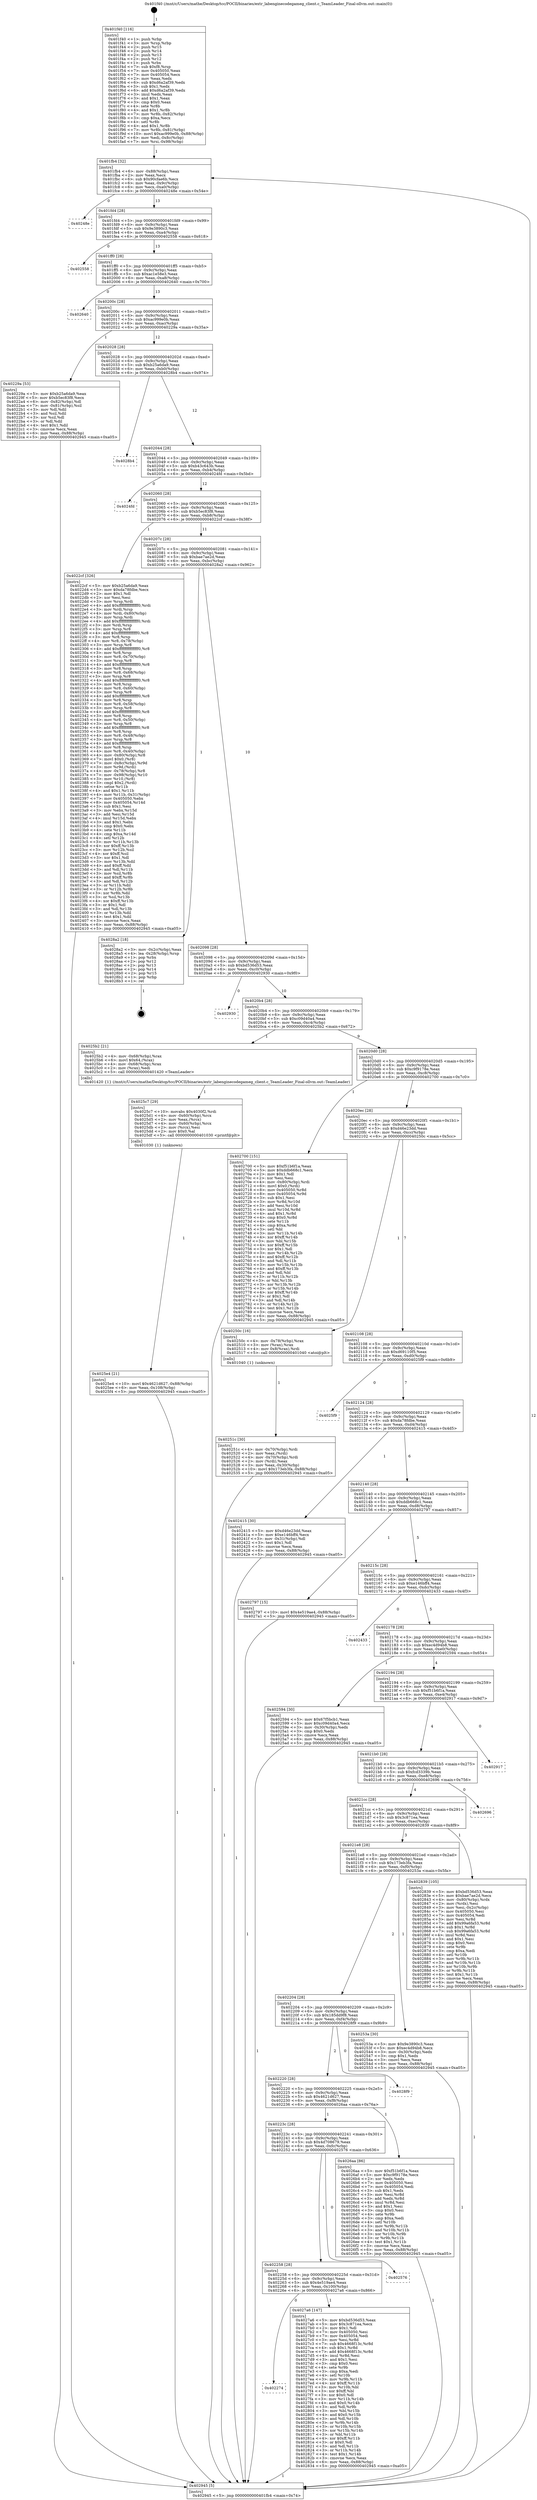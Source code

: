 digraph "0x401f40" {
  label = "0x401f40 (/mnt/c/Users/mathe/Desktop/tcc/POCII/binaries/extr_labenginecodegameg_client.c_TeamLeader_Final-ollvm.out::main(0))"
  labelloc = "t"
  node[shape=record]

  Entry [label="",width=0.3,height=0.3,shape=circle,fillcolor=black,style=filled]
  "0x401fb4" [label="{
     0x401fb4 [32]\l
     | [instrs]\l
     &nbsp;&nbsp;0x401fb4 \<+6\>: mov -0x88(%rbp),%eax\l
     &nbsp;&nbsp;0x401fba \<+2\>: mov %eax,%ecx\l
     &nbsp;&nbsp;0x401fbc \<+6\>: sub $0x90cfae6b,%ecx\l
     &nbsp;&nbsp;0x401fc2 \<+6\>: mov %eax,-0x9c(%rbp)\l
     &nbsp;&nbsp;0x401fc8 \<+6\>: mov %ecx,-0xa0(%rbp)\l
     &nbsp;&nbsp;0x401fce \<+6\>: je 000000000040248e \<main+0x54e\>\l
  }"]
  "0x40248e" [label="{
     0x40248e\l
  }", style=dashed]
  "0x401fd4" [label="{
     0x401fd4 [28]\l
     | [instrs]\l
     &nbsp;&nbsp;0x401fd4 \<+5\>: jmp 0000000000401fd9 \<main+0x99\>\l
     &nbsp;&nbsp;0x401fd9 \<+6\>: mov -0x9c(%rbp),%eax\l
     &nbsp;&nbsp;0x401fdf \<+5\>: sub $0x9e3890c3,%eax\l
     &nbsp;&nbsp;0x401fe4 \<+6\>: mov %eax,-0xa4(%rbp)\l
     &nbsp;&nbsp;0x401fea \<+6\>: je 0000000000402558 \<main+0x618\>\l
  }"]
  Exit [label="",width=0.3,height=0.3,shape=circle,fillcolor=black,style=filled,peripheries=2]
  "0x402558" [label="{
     0x402558\l
  }", style=dashed]
  "0x401ff0" [label="{
     0x401ff0 [28]\l
     | [instrs]\l
     &nbsp;&nbsp;0x401ff0 \<+5\>: jmp 0000000000401ff5 \<main+0xb5\>\l
     &nbsp;&nbsp;0x401ff5 \<+6\>: mov -0x9c(%rbp),%eax\l
     &nbsp;&nbsp;0x401ffb \<+5\>: sub $0xac1e58e3,%eax\l
     &nbsp;&nbsp;0x402000 \<+6\>: mov %eax,-0xa8(%rbp)\l
     &nbsp;&nbsp;0x402006 \<+6\>: je 0000000000402640 \<main+0x700\>\l
  }"]
  "0x402274" [label="{
     0x402274\l
  }", style=dashed]
  "0x402640" [label="{
     0x402640\l
  }", style=dashed]
  "0x40200c" [label="{
     0x40200c [28]\l
     | [instrs]\l
     &nbsp;&nbsp;0x40200c \<+5\>: jmp 0000000000402011 \<main+0xd1\>\l
     &nbsp;&nbsp;0x402011 \<+6\>: mov -0x9c(%rbp),%eax\l
     &nbsp;&nbsp;0x402017 \<+5\>: sub $0xac999e0b,%eax\l
     &nbsp;&nbsp;0x40201c \<+6\>: mov %eax,-0xac(%rbp)\l
     &nbsp;&nbsp;0x402022 \<+6\>: je 000000000040229a \<main+0x35a\>\l
  }"]
  "0x4027a6" [label="{
     0x4027a6 [147]\l
     | [instrs]\l
     &nbsp;&nbsp;0x4027a6 \<+5\>: mov $0xbd536d53,%eax\l
     &nbsp;&nbsp;0x4027ab \<+5\>: mov $0x3c871ea,%ecx\l
     &nbsp;&nbsp;0x4027b0 \<+2\>: mov $0x1,%dl\l
     &nbsp;&nbsp;0x4027b2 \<+7\>: mov 0x405050,%esi\l
     &nbsp;&nbsp;0x4027b9 \<+7\>: mov 0x405054,%edi\l
     &nbsp;&nbsp;0x4027c0 \<+3\>: mov %esi,%r8d\l
     &nbsp;&nbsp;0x4027c3 \<+7\>: sub $0x4668f13c,%r8d\l
     &nbsp;&nbsp;0x4027ca \<+4\>: sub $0x1,%r8d\l
     &nbsp;&nbsp;0x4027ce \<+7\>: add $0x4668f13c,%r8d\l
     &nbsp;&nbsp;0x4027d5 \<+4\>: imul %r8d,%esi\l
     &nbsp;&nbsp;0x4027d9 \<+3\>: and $0x1,%esi\l
     &nbsp;&nbsp;0x4027dc \<+3\>: cmp $0x0,%esi\l
     &nbsp;&nbsp;0x4027df \<+4\>: sete %r9b\l
     &nbsp;&nbsp;0x4027e3 \<+3\>: cmp $0xa,%edi\l
     &nbsp;&nbsp;0x4027e6 \<+4\>: setl %r10b\l
     &nbsp;&nbsp;0x4027ea \<+3\>: mov %r9b,%r11b\l
     &nbsp;&nbsp;0x4027ed \<+4\>: xor $0xff,%r11b\l
     &nbsp;&nbsp;0x4027f1 \<+3\>: mov %r10b,%bl\l
     &nbsp;&nbsp;0x4027f4 \<+3\>: xor $0xff,%bl\l
     &nbsp;&nbsp;0x4027f7 \<+3\>: xor $0x0,%dl\l
     &nbsp;&nbsp;0x4027fa \<+3\>: mov %r11b,%r14b\l
     &nbsp;&nbsp;0x4027fd \<+4\>: and $0x0,%r14b\l
     &nbsp;&nbsp;0x402801 \<+3\>: and %dl,%r9b\l
     &nbsp;&nbsp;0x402804 \<+3\>: mov %bl,%r15b\l
     &nbsp;&nbsp;0x402807 \<+4\>: and $0x0,%r15b\l
     &nbsp;&nbsp;0x40280b \<+3\>: and %dl,%r10b\l
     &nbsp;&nbsp;0x40280e \<+3\>: or %r9b,%r14b\l
     &nbsp;&nbsp;0x402811 \<+3\>: or %r10b,%r15b\l
     &nbsp;&nbsp;0x402814 \<+3\>: xor %r15b,%r14b\l
     &nbsp;&nbsp;0x402817 \<+3\>: or %bl,%r11b\l
     &nbsp;&nbsp;0x40281a \<+4\>: xor $0xff,%r11b\l
     &nbsp;&nbsp;0x40281e \<+3\>: or $0x0,%dl\l
     &nbsp;&nbsp;0x402821 \<+3\>: and %dl,%r11b\l
     &nbsp;&nbsp;0x402824 \<+3\>: or %r11b,%r14b\l
     &nbsp;&nbsp;0x402827 \<+4\>: test $0x1,%r14b\l
     &nbsp;&nbsp;0x40282b \<+3\>: cmovne %ecx,%eax\l
     &nbsp;&nbsp;0x40282e \<+6\>: mov %eax,-0x88(%rbp)\l
     &nbsp;&nbsp;0x402834 \<+5\>: jmp 0000000000402945 \<main+0xa05\>\l
  }"]
  "0x40229a" [label="{
     0x40229a [53]\l
     | [instrs]\l
     &nbsp;&nbsp;0x40229a \<+5\>: mov $0xb25a6da9,%eax\l
     &nbsp;&nbsp;0x40229f \<+5\>: mov $0xb5ec83f8,%ecx\l
     &nbsp;&nbsp;0x4022a4 \<+6\>: mov -0x82(%rbp),%dl\l
     &nbsp;&nbsp;0x4022aa \<+7\>: mov -0x81(%rbp),%sil\l
     &nbsp;&nbsp;0x4022b1 \<+3\>: mov %dl,%dil\l
     &nbsp;&nbsp;0x4022b4 \<+3\>: and %sil,%dil\l
     &nbsp;&nbsp;0x4022b7 \<+3\>: xor %sil,%dl\l
     &nbsp;&nbsp;0x4022ba \<+3\>: or %dl,%dil\l
     &nbsp;&nbsp;0x4022bd \<+4\>: test $0x1,%dil\l
     &nbsp;&nbsp;0x4022c1 \<+3\>: cmovne %ecx,%eax\l
     &nbsp;&nbsp;0x4022c4 \<+6\>: mov %eax,-0x88(%rbp)\l
     &nbsp;&nbsp;0x4022ca \<+5\>: jmp 0000000000402945 \<main+0xa05\>\l
  }"]
  "0x402028" [label="{
     0x402028 [28]\l
     | [instrs]\l
     &nbsp;&nbsp;0x402028 \<+5\>: jmp 000000000040202d \<main+0xed\>\l
     &nbsp;&nbsp;0x40202d \<+6\>: mov -0x9c(%rbp),%eax\l
     &nbsp;&nbsp;0x402033 \<+5\>: sub $0xb25a6da9,%eax\l
     &nbsp;&nbsp;0x402038 \<+6\>: mov %eax,-0xb0(%rbp)\l
     &nbsp;&nbsp;0x40203e \<+6\>: je 00000000004028b4 \<main+0x974\>\l
  }"]
  "0x402945" [label="{
     0x402945 [5]\l
     | [instrs]\l
     &nbsp;&nbsp;0x402945 \<+5\>: jmp 0000000000401fb4 \<main+0x74\>\l
  }"]
  "0x401f40" [label="{
     0x401f40 [116]\l
     | [instrs]\l
     &nbsp;&nbsp;0x401f40 \<+1\>: push %rbp\l
     &nbsp;&nbsp;0x401f41 \<+3\>: mov %rsp,%rbp\l
     &nbsp;&nbsp;0x401f44 \<+2\>: push %r15\l
     &nbsp;&nbsp;0x401f46 \<+2\>: push %r14\l
     &nbsp;&nbsp;0x401f48 \<+2\>: push %r13\l
     &nbsp;&nbsp;0x401f4a \<+2\>: push %r12\l
     &nbsp;&nbsp;0x401f4c \<+1\>: push %rbx\l
     &nbsp;&nbsp;0x401f4d \<+7\>: sub $0xf8,%rsp\l
     &nbsp;&nbsp;0x401f54 \<+7\>: mov 0x405050,%eax\l
     &nbsp;&nbsp;0x401f5b \<+7\>: mov 0x405054,%ecx\l
     &nbsp;&nbsp;0x401f62 \<+2\>: mov %eax,%edx\l
     &nbsp;&nbsp;0x401f64 \<+6\>: sub $0xd6a2af39,%edx\l
     &nbsp;&nbsp;0x401f6a \<+3\>: sub $0x1,%edx\l
     &nbsp;&nbsp;0x401f6d \<+6\>: add $0xd6a2af39,%edx\l
     &nbsp;&nbsp;0x401f73 \<+3\>: imul %edx,%eax\l
     &nbsp;&nbsp;0x401f76 \<+3\>: and $0x1,%eax\l
     &nbsp;&nbsp;0x401f79 \<+3\>: cmp $0x0,%eax\l
     &nbsp;&nbsp;0x401f7c \<+4\>: sete %r8b\l
     &nbsp;&nbsp;0x401f80 \<+4\>: and $0x1,%r8b\l
     &nbsp;&nbsp;0x401f84 \<+7\>: mov %r8b,-0x82(%rbp)\l
     &nbsp;&nbsp;0x401f8b \<+3\>: cmp $0xa,%ecx\l
     &nbsp;&nbsp;0x401f8e \<+4\>: setl %r8b\l
     &nbsp;&nbsp;0x401f92 \<+4\>: and $0x1,%r8b\l
     &nbsp;&nbsp;0x401f96 \<+7\>: mov %r8b,-0x81(%rbp)\l
     &nbsp;&nbsp;0x401f9d \<+10\>: movl $0xac999e0b,-0x88(%rbp)\l
     &nbsp;&nbsp;0x401fa7 \<+6\>: mov %edi,-0x8c(%rbp)\l
     &nbsp;&nbsp;0x401fad \<+7\>: mov %rsi,-0x98(%rbp)\l
  }"]
  "0x402258" [label="{
     0x402258 [28]\l
     | [instrs]\l
     &nbsp;&nbsp;0x402258 \<+5\>: jmp 000000000040225d \<main+0x31d\>\l
     &nbsp;&nbsp;0x40225d \<+6\>: mov -0x9c(%rbp),%eax\l
     &nbsp;&nbsp;0x402263 \<+5\>: sub $0x4e519ae4,%eax\l
     &nbsp;&nbsp;0x402268 \<+6\>: mov %eax,-0x100(%rbp)\l
     &nbsp;&nbsp;0x40226e \<+6\>: je 00000000004027a6 \<main+0x866\>\l
  }"]
  "0x4028b4" [label="{
     0x4028b4\l
  }", style=dashed]
  "0x402044" [label="{
     0x402044 [28]\l
     | [instrs]\l
     &nbsp;&nbsp;0x402044 \<+5\>: jmp 0000000000402049 \<main+0x109\>\l
     &nbsp;&nbsp;0x402049 \<+6\>: mov -0x9c(%rbp),%eax\l
     &nbsp;&nbsp;0x40204f \<+5\>: sub $0xb43c643b,%eax\l
     &nbsp;&nbsp;0x402054 \<+6\>: mov %eax,-0xb4(%rbp)\l
     &nbsp;&nbsp;0x40205a \<+6\>: je 00000000004024fd \<main+0x5bd\>\l
  }"]
  "0x402576" [label="{
     0x402576\l
  }", style=dashed]
  "0x4024fd" [label="{
     0x4024fd\l
  }", style=dashed]
  "0x402060" [label="{
     0x402060 [28]\l
     | [instrs]\l
     &nbsp;&nbsp;0x402060 \<+5\>: jmp 0000000000402065 \<main+0x125\>\l
     &nbsp;&nbsp;0x402065 \<+6\>: mov -0x9c(%rbp),%eax\l
     &nbsp;&nbsp;0x40206b \<+5\>: sub $0xb5ec83f8,%eax\l
     &nbsp;&nbsp;0x402070 \<+6\>: mov %eax,-0xb8(%rbp)\l
     &nbsp;&nbsp;0x402076 \<+6\>: je 00000000004022cf \<main+0x38f\>\l
  }"]
  "0x40223c" [label="{
     0x40223c [28]\l
     | [instrs]\l
     &nbsp;&nbsp;0x40223c \<+5\>: jmp 0000000000402241 \<main+0x301\>\l
     &nbsp;&nbsp;0x402241 \<+6\>: mov -0x9c(%rbp),%eax\l
     &nbsp;&nbsp;0x402247 \<+5\>: sub $0x4d708679,%eax\l
     &nbsp;&nbsp;0x40224c \<+6\>: mov %eax,-0xfc(%rbp)\l
     &nbsp;&nbsp;0x402252 \<+6\>: je 0000000000402576 \<main+0x636\>\l
  }"]
  "0x4022cf" [label="{
     0x4022cf [326]\l
     | [instrs]\l
     &nbsp;&nbsp;0x4022cf \<+5\>: mov $0xb25a6da9,%eax\l
     &nbsp;&nbsp;0x4022d4 \<+5\>: mov $0xda78fdbe,%ecx\l
     &nbsp;&nbsp;0x4022d9 \<+2\>: mov $0x1,%dl\l
     &nbsp;&nbsp;0x4022db \<+2\>: xor %esi,%esi\l
     &nbsp;&nbsp;0x4022dd \<+3\>: mov %rsp,%rdi\l
     &nbsp;&nbsp;0x4022e0 \<+4\>: add $0xfffffffffffffff0,%rdi\l
     &nbsp;&nbsp;0x4022e4 \<+3\>: mov %rdi,%rsp\l
     &nbsp;&nbsp;0x4022e7 \<+4\>: mov %rdi,-0x80(%rbp)\l
     &nbsp;&nbsp;0x4022eb \<+3\>: mov %rsp,%rdi\l
     &nbsp;&nbsp;0x4022ee \<+4\>: add $0xfffffffffffffff0,%rdi\l
     &nbsp;&nbsp;0x4022f2 \<+3\>: mov %rdi,%rsp\l
     &nbsp;&nbsp;0x4022f5 \<+3\>: mov %rsp,%r8\l
     &nbsp;&nbsp;0x4022f8 \<+4\>: add $0xfffffffffffffff0,%r8\l
     &nbsp;&nbsp;0x4022fc \<+3\>: mov %r8,%rsp\l
     &nbsp;&nbsp;0x4022ff \<+4\>: mov %r8,-0x78(%rbp)\l
     &nbsp;&nbsp;0x402303 \<+3\>: mov %rsp,%r8\l
     &nbsp;&nbsp;0x402306 \<+4\>: add $0xfffffffffffffff0,%r8\l
     &nbsp;&nbsp;0x40230a \<+3\>: mov %r8,%rsp\l
     &nbsp;&nbsp;0x40230d \<+4\>: mov %r8,-0x70(%rbp)\l
     &nbsp;&nbsp;0x402311 \<+3\>: mov %rsp,%r8\l
     &nbsp;&nbsp;0x402314 \<+4\>: add $0xfffffffffffffff0,%r8\l
     &nbsp;&nbsp;0x402318 \<+3\>: mov %r8,%rsp\l
     &nbsp;&nbsp;0x40231b \<+4\>: mov %r8,-0x68(%rbp)\l
     &nbsp;&nbsp;0x40231f \<+3\>: mov %rsp,%r8\l
     &nbsp;&nbsp;0x402322 \<+4\>: add $0xfffffffffffffff0,%r8\l
     &nbsp;&nbsp;0x402326 \<+3\>: mov %r8,%rsp\l
     &nbsp;&nbsp;0x402329 \<+4\>: mov %r8,-0x60(%rbp)\l
     &nbsp;&nbsp;0x40232d \<+3\>: mov %rsp,%r8\l
     &nbsp;&nbsp;0x402330 \<+4\>: add $0xfffffffffffffff0,%r8\l
     &nbsp;&nbsp;0x402334 \<+3\>: mov %r8,%rsp\l
     &nbsp;&nbsp;0x402337 \<+4\>: mov %r8,-0x58(%rbp)\l
     &nbsp;&nbsp;0x40233b \<+3\>: mov %rsp,%r8\l
     &nbsp;&nbsp;0x40233e \<+4\>: add $0xfffffffffffffff0,%r8\l
     &nbsp;&nbsp;0x402342 \<+3\>: mov %r8,%rsp\l
     &nbsp;&nbsp;0x402345 \<+4\>: mov %r8,-0x50(%rbp)\l
     &nbsp;&nbsp;0x402349 \<+3\>: mov %rsp,%r8\l
     &nbsp;&nbsp;0x40234c \<+4\>: add $0xfffffffffffffff0,%r8\l
     &nbsp;&nbsp;0x402350 \<+3\>: mov %r8,%rsp\l
     &nbsp;&nbsp;0x402353 \<+4\>: mov %r8,-0x48(%rbp)\l
     &nbsp;&nbsp;0x402357 \<+3\>: mov %rsp,%r8\l
     &nbsp;&nbsp;0x40235a \<+4\>: add $0xfffffffffffffff0,%r8\l
     &nbsp;&nbsp;0x40235e \<+3\>: mov %r8,%rsp\l
     &nbsp;&nbsp;0x402361 \<+4\>: mov %r8,-0x40(%rbp)\l
     &nbsp;&nbsp;0x402365 \<+4\>: mov -0x80(%rbp),%r8\l
     &nbsp;&nbsp;0x402369 \<+7\>: movl $0x0,(%r8)\l
     &nbsp;&nbsp;0x402370 \<+7\>: mov -0x8c(%rbp),%r9d\l
     &nbsp;&nbsp;0x402377 \<+3\>: mov %r9d,(%rdi)\l
     &nbsp;&nbsp;0x40237a \<+4\>: mov -0x78(%rbp),%r8\l
     &nbsp;&nbsp;0x40237e \<+7\>: mov -0x98(%rbp),%r10\l
     &nbsp;&nbsp;0x402385 \<+3\>: mov %r10,(%r8)\l
     &nbsp;&nbsp;0x402388 \<+3\>: cmpl $0x2,(%rdi)\l
     &nbsp;&nbsp;0x40238b \<+4\>: setne %r11b\l
     &nbsp;&nbsp;0x40238f \<+4\>: and $0x1,%r11b\l
     &nbsp;&nbsp;0x402393 \<+4\>: mov %r11b,-0x31(%rbp)\l
     &nbsp;&nbsp;0x402397 \<+7\>: mov 0x405050,%ebx\l
     &nbsp;&nbsp;0x40239e \<+8\>: mov 0x405054,%r14d\l
     &nbsp;&nbsp;0x4023a6 \<+3\>: sub $0x1,%esi\l
     &nbsp;&nbsp;0x4023a9 \<+3\>: mov %ebx,%r15d\l
     &nbsp;&nbsp;0x4023ac \<+3\>: add %esi,%r15d\l
     &nbsp;&nbsp;0x4023af \<+4\>: imul %r15d,%ebx\l
     &nbsp;&nbsp;0x4023b3 \<+3\>: and $0x1,%ebx\l
     &nbsp;&nbsp;0x4023b6 \<+3\>: cmp $0x0,%ebx\l
     &nbsp;&nbsp;0x4023b9 \<+4\>: sete %r11b\l
     &nbsp;&nbsp;0x4023bd \<+4\>: cmp $0xa,%r14d\l
     &nbsp;&nbsp;0x4023c1 \<+4\>: setl %r12b\l
     &nbsp;&nbsp;0x4023c5 \<+3\>: mov %r11b,%r13b\l
     &nbsp;&nbsp;0x4023c8 \<+4\>: xor $0xff,%r13b\l
     &nbsp;&nbsp;0x4023cc \<+3\>: mov %r12b,%sil\l
     &nbsp;&nbsp;0x4023cf \<+4\>: xor $0xff,%sil\l
     &nbsp;&nbsp;0x4023d3 \<+3\>: xor $0x1,%dl\l
     &nbsp;&nbsp;0x4023d6 \<+3\>: mov %r13b,%dil\l
     &nbsp;&nbsp;0x4023d9 \<+4\>: and $0xff,%dil\l
     &nbsp;&nbsp;0x4023dd \<+3\>: and %dl,%r11b\l
     &nbsp;&nbsp;0x4023e0 \<+3\>: mov %sil,%r8b\l
     &nbsp;&nbsp;0x4023e3 \<+4\>: and $0xff,%r8b\l
     &nbsp;&nbsp;0x4023e7 \<+3\>: and %dl,%r12b\l
     &nbsp;&nbsp;0x4023ea \<+3\>: or %r11b,%dil\l
     &nbsp;&nbsp;0x4023ed \<+3\>: or %r12b,%r8b\l
     &nbsp;&nbsp;0x4023f0 \<+3\>: xor %r8b,%dil\l
     &nbsp;&nbsp;0x4023f3 \<+3\>: or %sil,%r13b\l
     &nbsp;&nbsp;0x4023f6 \<+4\>: xor $0xff,%r13b\l
     &nbsp;&nbsp;0x4023fa \<+3\>: or $0x1,%dl\l
     &nbsp;&nbsp;0x4023fd \<+3\>: and %dl,%r13b\l
     &nbsp;&nbsp;0x402400 \<+3\>: or %r13b,%dil\l
     &nbsp;&nbsp;0x402403 \<+4\>: test $0x1,%dil\l
     &nbsp;&nbsp;0x402407 \<+3\>: cmovne %ecx,%eax\l
     &nbsp;&nbsp;0x40240a \<+6\>: mov %eax,-0x88(%rbp)\l
     &nbsp;&nbsp;0x402410 \<+5\>: jmp 0000000000402945 \<main+0xa05\>\l
  }"]
  "0x40207c" [label="{
     0x40207c [28]\l
     | [instrs]\l
     &nbsp;&nbsp;0x40207c \<+5\>: jmp 0000000000402081 \<main+0x141\>\l
     &nbsp;&nbsp;0x402081 \<+6\>: mov -0x9c(%rbp),%eax\l
     &nbsp;&nbsp;0x402087 \<+5\>: sub $0xbae7ae2d,%eax\l
     &nbsp;&nbsp;0x40208c \<+6\>: mov %eax,-0xbc(%rbp)\l
     &nbsp;&nbsp;0x402092 \<+6\>: je 00000000004028a2 \<main+0x962\>\l
  }"]
  "0x4026aa" [label="{
     0x4026aa [86]\l
     | [instrs]\l
     &nbsp;&nbsp;0x4026aa \<+5\>: mov $0xf51b6f1a,%eax\l
     &nbsp;&nbsp;0x4026af \<+5\>: mov $0xc9f9178e,%ecx\l
     &nbsp;&nbsp;0x4026b4 \<+2\>: xor %edx,%edx\l
     &nbsp;&nbsp;0x4026b6 \<+7\>: mov 0x405050,%esi\l
     &nbsp;&nbsp;0x4026bd \<+7\>: mov 0x405054,%edi\l
     &nbsp;&nbsp;0x4026c4 \<+3\>: sub $0x1,%edx\l
     &nbsp;&nbsp;0x4026c7 \<+3\>: mov %esi,%r8d\l
     &nbsp;&nbsp;0x4026ca \<+3\>: add %edx,%r8d\l
     &nbsp;&nbsp;0x4026cd \<+4\>: imul %r8d,%esi\l
     &nbsp;&nbsp;0x4026d1 \<+3\>: and $0x1,%esi\l
     &nbsp;&nbsp;0x4026d4 \<+3\>: cmp $0x0,%esi\l
     &nbsp;&nbsp;0x4026d7 \<+4\>: sete %r9b\l
     &nbsp;&nbsp;0x4026db \<+3\>: cmp $0xa,%edi\l
     &nbsp;&nbsp;0x4026de \<+4\>: setl %r10b\l
     &nbsp;&nbsp;0x4026e2 \<+3\>: mov %r9b,%r11b\l
     &nbsp;&nbsp;0x4026e5 \<+3\>: and %r10b,%r11b\l
     &nbsp;&nbsp;0x4026e8 \<+3\>: xor %r10b,%r9b\l
     &nbsp;&nbsp;0x4026eb \<+3\>: or %r9b,%r11b\l
     &nbsp;&nbsp;0x4026ee \<+4\>: test $0x1,%r11b\l
     &nbsp;&nbsp;0x4026f2 \<+3\>: cmovne %ecx,%eax\l
     &nbsp;&nbsp;0x4026f5 \<+6\>: mov %eax,-0x88(%rbp)\l
     &nbsp;&nbsp;0x4026fb \<+5\>: jmp 0000000000402945 \<main+0xa05\>\l
  }"]
  "0x402220" [label="{
     0x402220 [28]\l
     | [instrs]\l
     &nbsp;&nbsp;0x402220 \<+5\>: jmp 0000000000402225 \<main+0x2e5\>\l
     &nbsp;&nbsp;0x402225 \<+6\>: mov -0x9c(%rbp),%eax\l
     &nbsp;&nbsp;0x40222b \<+5\>: sub $0x4621d627,%eax\l
     &nbsp;&nbsp;0x402230 \<+6\>: mov %eax,-0xf8(%rbp)\l
     &nbsp;&nbsp;0x402236 \<+6\>: je 00000000004026aa \<main+0x76a\>\l
  }"]
  "0x4028a2" [label="{
     0x4028a2 [18]\l
     | [instrs]\l
     &nbsp;&nbsp;0x4028a2 \<+3\>: mov -0x2c(%rbp),%eax\l
     &nbsp;&nbsp;0x4028a5 \<+4\>: lea -0x28(%rbp),%rsp\l
     &nbsp;&nbsp;0x4028a9 \<+1\>: pop %rbx\l
     &nbsp;&nbsp;0x4028aa \<+2\>: pop %r12\l
     &nbsp;&nbsp;0x4028ac \<+2\>: pop %r13\l
     &nbsp;&nbsp;0x4028ae \<+2\>: pop %r14\l
     &nbsp;&nbsp;0x4028b0 \<+2\>: pop %r15\l
     &nbsp;&nbsp;0x4028b2 \<+1\>: pop %rbp\l
     &nbsp;&nbsp;0x4028b3 \<+1\>: ret\l
  }"]
  "0x402098" [label="{
     0x402098 [28]\l
     | [instrs]\l
     &nbsp;&nbsp;0x402098 \<+5\>: jmp 000000000040209d \<main+0x15d\>\l
     &nbsp;&nbsp;0x40209d \<+6\>: mov -0x9c(%rbp),%eax\l
     &nbsp;&nbsp;0x4020a3 \<+5\>: sub $0xbd536d53,%eax\l
     &nbsp;&nbsp;0x4020a8 \<+6\>: mov %eax,-0xc0(%rbp)\l
     &nbsp;&nbsp;0x4020ae \<+6\>: je 0000000000402930 \<main+0x9f0\>\l
  }"]
  "0x4028f9" [label="{
     0x4028f9\l
  }", style=dashed]
  "0x402930" [label="{
     0x402930\l
  }", style=dashed]
  "0x4020b4" [label="{
     0x4020b4 [28]\l
     | [instrs]\l
     &nbsp;&nbsp;0x4020b4 \<+5\>: jmp 00000000004020b9 \<main+0x179\>\l
     &nbsp;&nbsp;0x4020b9 \<+6\>: mov -0x9c(%rbp),%eax\l
     &nbsp;&nbsp;0x4020bf \<+5\>: sub $0xc09d40a4,%eax\l
     &nbsp;&nbsp;0x4020c4 \<+6\>: mov %eax,-0xc4(%rbp)\l
     &nbsp;&nbsp;0x4020ca \<+6\>: je 00000000004025b2 \<main+0x672\>\l
  }"]
  "0x4025e4" [label="{
     0x4025e4 [21]\l
     | [instrs]\l
     &nbsp;&nbsp;0x4025e4 \<+10\>: movl $0x4621d627,-0x88(%rbp)\l
     &nbsp;&nbsp;0x4025ee \<+6\>: mov %eax,-0x108(%rbp)\l
     &nbsp;&nbsp;0x4025f4 \<+5\>: jmp 0000000000402945 \<main+0xa05\>\l
  }"]
  "0x4025b2" [label="{
     0x4025b2 [21]\l
     | [instrs]\l
     &nbsp;&nbsp;0x4025b2 \<+4\>: mov -0x68(%rbp),%rax\l
     &nbsp;&nbsp;0x4025b6 \<+6\>: movl $0x64,(%rax)\l
     &nbsp;&nbsp;0x4025bc \<+4\>: mov -0x68(%rbp),%rax\l
     &nbsp;&nbsp;0x4025c0 \<+2\>: mov (%rax),%edi\l
     &nbsp;&nbsp;0x4025c2 \<+5\>: call 0000000000401420 \<TeamLeader\>\l
     | [calls]\l
     &nbsp;&nbsp;0x401420 \{1\} (/mnt/c/Users/mathe/Desktop/tcc/POCII/binaries/extr_labenginecodegameg_client.c_TeamLeader_Final-ollvm.out::TeamLeader)\l
  }"]
  "0x4020d0" [label="{
     0x4020d0 [28]\l
     | [instrs]\l
     &nbsp;&nbsp;0x4020d0 \<+5\>: jmp 00000000004020d5 \<main+0x195\>\l
     &nbsp;&nbsp;0x4020d5 \<+6\>: mov -0x9c(%rbp),%eax\l
     &nbsp;&nbsp;0x4020db \<+5\>: sub $0xc9f9178e,%eax\l
     &nbsp;&nbsp;0x4020e0 \<+6\>: mov %eax,-0xc8(%rbp)\l
     &nbsp;&nbsp;0x4020e6 \<+6\>: je 0000000000402700 \<main+0x7c0\>\l
  }"]
  "0x4025c7" [label="{
     0x4025c7 [29]\l
     | [instrs]\l
     &nbsp;&nbsp;0x4025c7 \<+10\>: movabs $0x4030f2,%rdi\l
     &nbsp;&nbsp;0x4025d1 \<+4\>: mov -0x60(%rbp),%rcx\l
     &nbsp;&nbsp;0x4025d5 \<+2\>: mov %eax,(%rcx)\l
     &nbsp;&nbsp;0x4025d7 \<+4\>: mov -0x60(%rbp),%rcx\l
     &nbsp;&nbsp;0x4025db \<+2\>: mov (%rcx),%esi\l
     &nbsp;&nbsp;0x4025dd \<+2\>: mov $0x0,%al\l
     &nbsp;&nbsp;0x4025df \<+5\>: call 0000000000401030 \<printf@plt\>\l
     | [calls]\l
     &nbsp;&nbsp;0x401030 \{1\} (unknown)\l
  }"]
  "0x402700" [label="{
     0x402700 [151]\l
     | [instrs]\l
     &nbsp;&nbsp;0x402700 \<+5\>: mov $0xf51b6f1a,%eax\l
     &nbsp;&nbsp;0x402705 \<+5\>: mov $0xddb668c1,%ecx\l
     &nbsp;&nbsp;0x40270a \<+2\>: mov $0x1,%dl\l
     &nbsp;&nbsp;0x40270c \<+2\>: xor %esi,%esi\l
     &nbsp;&nbsp;0x40270e \<+4\>: mov -0x80(%rbp),%rdi\l
     &nbsp;&nbsp;0x402712 \<+6\>: movl $0x0,(%rdi)\l
     &nbsp;&nbsp;0x402718 \<+8\>: mov 0x405050,%r8d\l
     &nbsp;&nbsp;0x402720 \<+8\>: mov 0x405054,%r9d\l
     &nbsp;&nbsp;0x402728 \<+3\>: sub $0x1,%esi\l
     &nbsp;&nbsp;0x40272b \<+3\>: mov %r8d,%r10d\l
     &nbsp;&nbsp;0x40272e \<+3\>: add %esi,%r10d\l
     &nbsp;&nbsp;0x402731 \<+4\>: imul %r10d,%r8d\l
     &nbsp;&nbsp;0x402735 \<+4\>: and $0x1,%r8d\l
     &nbsp;&nbsp;0x402739 \<+4\>: cmp $0x0,%r8d\l
     &nbsp;&nbsp;0x40273d \<+4\>: sete %r11b\l
     &nbsp;&nbsp;0x402741 \<+4\>: cmp $0xa,%r9d\l
     &nbsp;&nbsp;0x402745 \<+3\>: setl %bl\l
     &nbsp;&nbsp;0x402748 \<+3\>: mov %r11b,%r14b\l
     &nbsp;&nbsp;0x40274b \<+4\>: xor $0xff,%r14b\l
     &nbsp;&nbsp;0x40274f \<+3\>: mov %bl,%r15b\l
     &nbsp;&nbsp;0x402752 \<+4\>: xor $0xff,%r15b\l
     &nbsp;&nbsp;0x402756 \<+3\>: xor $0x1,%dl\l
     &nbsp;&nbsp;0x402759 \<+3\>: mov %r14b,%r12b\l
     &nbsp;&nbsp;0x40275c \<+4\>: and $0xff,%r12b\l
     &nbsp;&nbsp;0x402760 \<+3\>: and %dl,%r11b\l
     &nbsp;&nbsp;0x402763 \<+3\>: mov %r15b,%r13b\l
     &nbsp;&nbsp;0x402766 \<+4\>: and $0xff,%r13b\l
     &nbsp;&nbsp;0x40276a \<+2\>: and %dl,%bl\l
     &nbsp;&nbsp;0x40276c \<+3\>: or %r11b,%r12b\l
     &nbsp;&nbsp;0x40276f \<+3\>: or %bl,%r13b\l
     &nbsp;&nbsp;0x402772 \<+3\>: xor %r13b,%r12b\l
     &nbsp;&nbsp;0x402775 \<+3\>: or %r15b,%r14b\l
     &nbsp;&nbsp;0x402778 \<+4\>: xor $0xff,%r14b\l
     &nbsp;&nbsp;0x40277c \<+3\>: or $0x1,%dl\l
     &nbsp;&nbsp;0x40277f \<+3\>: and %dl,%r14b\l
     &nbsp;&nbsp;0x402782 \<+3\>: or %r14b,%r12b\l
     &nbsp;&nbsp;0x402785 \<+4\>: test $0x1,%r12b\l
     &nbsp;&nbsp;0x402789 \<+3\>: cmovne %ecx,%eax\l
     &nbsp;&nbsp;0x40278c \<+6\>: mov %eax,-0x88(%rbp)\l
     &nbsp;&nbsp;0x402792 \<+5\>: jmp 0000000000402945 \<main+0xa05\>\l
  }"]
  "0x4020ec" [label="{
     0x4020ec [28]\l
     | [instrs]\l
     &nbsp;&nbsp;0x4020ec \<+5\>: jmp 00000000004020f1 \<main+0x1b1\>\l
     &nbsp;&nbsp;0x4020f1 \<+6\>: mov -0x9c(%rbp),%eax\l
     &nbsp;&nbsp;0x4020f7 \<+5\>: sub $0xd46e23dd,%eax\l
     &nbsp;&nbsp;0x4020fc \<+6\>: mov %eax,-0xcc(%rbp)\l
     &nbsp;&nbsp;0x402102 \<+6\>: je 000000000040250c \<main+0x5cc\>\l
  }"]
  "0x402204" [label="{
     0x402204 [28]\l
     | [instrs]\l
     &nbsp;&nbsp;0x402204 \<+5\>: jmp 0000000000402209 \<main+0x2c9\>\l
     &nbsp;&nbsp;0x402209 \<+6\>: mov -0x9c(%rbp),%eax\l
     &nbsp;&nbsp;0x40220f \<+5\>: sub $0x185dd9f8,%eax\l
     &nbsp;&nbsp;0x402214 \<+6\>: mov %eax,-0xf4(%rbp)\l
     &nbsp;&nbsp;0x40221a \<+6\>: je 00000000004028f9 \<main+0x9b9\>\l
  }"]
  "0x40250c" [label="{
     0x40250c [16]\l
     | [instrs]\l
     &nbsp;&nbsp;0x40250c \<+4\>: mov -0x78(%rbp),%rax\l
     &nbsp;&nbsp;0x402510 \<+3\>: mov (%rax),%rax\l
     &nbsp;&nbsp;0x402513 \<+4\>: mov 0x8(%rax),%rdi\l
     &nbsp;&nbsp;0x402517 \<+5\>: call 0000000000401040 \<atoi@plt\>\l
     | [calls]\l
     &nbsp;&nbsp;0x401040 \{1\} (unknown)\l
  }"]
  "0x402108" [label="{
     0x402108 [28]\l
     | [instrs]\l
     &nbsp;&nbsp;0x402108 \<+5\>: jmp 000000000040210d \<main+0x1cd\>\l
     &nbsp;&nbsp;0x40210d \<+6\>: mov -0x9c(%rbp),%eax\l
     &nbsp;&nbsp;0x402113 \<+5\>: sub $0xd69110f5,%eax\l
     &nbsp;&nbsp;0x402118 \<+6\>: mov %eax,-0xd0(%rbp)\l
     &nbsp;&nbsp;0x40211e \<+6\>: je 00000000004025f9 \<main+0x6b9\>\l
  }"]
  "0x40253a" [label="{
     0x40253a [30]\l
     | [instrs]\l
     &nbsp;&nbsp;0x40253a \<+5\>: mov $0x9e3890c3,%eax\l
     &nbsp;&nbsp;0x40253f \<+5\>: mov $0xec4d94b8,%ecx\l
     &nbsp;&nbsp;0x402544 \<+3\>: mov -0x30(%rbp),%edx\l
     &nbsp;&nbsp;0x402547 \<+3\>: cmp $0x1,%edx\l
     &nbsp;&nbsp;0x40254a \<+3\>: cmovl %ecx,%eax\l
     &nbsp;&nbsp;0x40254d \<+6\>: mov %eax,-0x88(%rbp)\l
     &nbsp;&nbsp;0x402553 \<+5\>: jmp 0000000000402945 \<main+0xa05\>\l
  }"]
  "0x4025f9" [label="{
     0x4025f9\l
  }", style=dashed]
  "0x402124" [label="{
     0x402124 [28]\l
     | [instrs]\l
     &nbsp;&nbsp;0x402124 \<+5\>: jmp 0000000000402129 \<main+0x1e9\>\l
     &nbsp;&nbsp;0x402129 \<+6\>: mov -0x9c(%rbp),%eax\l
     &nbsp;&nbsp;0x40212f \<+5\>: sub $0xda78fdbe,%eax\l
     &nbsp;&nbsp;0x402134 \<+6\>: mov %eax,-0xd4(%rbp)\l
     &nbsp;&nbsp;0x40213a \<+6\>: je 0000000000402415 \<main+0x4d5\>\l
  }"]
  "0x4021e8" [label="{
     0x4021e8 [28]\l
     | [instrs]\l
     &nbsp;&nbsp;0x4021e8 \<+5\>: jmp 00000000004021ed \<main+0x2ad\>\l
     &nbsp;&nbsp;0x4021ed \<+6\>: mov -0x9c(%rbp),%eax\l
     &nbsp;&nbsp;0x4021f3 \<+5\>: sub $0x173eb3fa,%eax\l
     &nbsp;&nbsp;0x4021f8 \<+6\>: mov %eax,-0xf0(%rbp)\l
     &nbsp;&nbsp;0x4021fe \<+6\>: je 000000000040253a \<main+0x5fa\>\l
  }"]
  "0x402415" [label="{
     0x402415 [30]\l
     | [instrs]\l
     &nbsp;&nbsp;0x402415 \<+5\>: mov $0xd46e23dd,%eax\l
     &nbsp;&nbsp;0x40241a \<+5\>: mov $0xe146bff4,%ecx\l
     &nbsp;&nbsp;0x40241f \<+3\>: mov -0x31(%rbp),%dl\l
     &nbsp;&nbsp;0x402422 \<+3\>: test $0x1,%dl\l
     &nbsp;&nbsp;0x402425 \<+3\>: cmovne %ecx,%eax\l
     &nbsp;&nbsp;0x402428 \<+6\>: mov %eax,-0x88(%rbp)\l
     &nbsp;&nbsp;0x40242e \<+5\>: jmp 0000000000402945 \<main+0xa05\>\l
  }"]
  "0x402140" [label="{
     0x402140 [28]\l
     | [instrs]\l
     &nbsp;&nbsp;0x402140 \<+5\>: jmp 0000000000402145 \<main+0x205\>\l
     &nbsp;&nbsp;0x402145 \<+6\>: mov -0x9c(%rbp),%eax\l
     &nbsp;&nbsp;0x40214b \<+5\>: sub $0xddb668c1,%eax\l
     &nbsp;&nbsp;0x402150 \<+6\>: mov %eax,-0xd8(%rbp)\l
     &nbsp;&nbsp;0x402156 \<+6\>: je 0000000000402797 \<main+0x857\>\l
  }"]
  "0x40251c" [label="{
     0x40251c [30]\l
     | [instrs]\l
     &nbsp;&nbsp;0x40251c \<+4\>: mov -0x70(%rbp),%rdi\l
     &nbsp;&nbsp;0x402520 \<+2\>: mov %eax,(%rdi)\l
     &nbsp;&nbsp;0x402522 \<+4\>: mov -0x70(%rbp),%rdi\l
     &nbsp;&nbsp;0x402526 \<+2\>: mov (%rdi),%eax\l
     &nbsp;&nbsp;0x402528 \<+3\>: mov %eax,-0x30(%rbp)\l
     &nbsp;&nbsp;0x40252b \<+10\>: movl $0x173eb3fa,-0x88(%rbp)\l
     &nbsp;&nbsp;0x402535 \<+5\>: jmp 0000000000402945 \<main+0xa05\>\l
  }"]
  "0x402839" [label="{
     0x402839 [105]\l
     | [instrs]\l
     &nbsp;&nbsp;0x402839 \<+5\>: mov $0xbd536d53,%eax\l
     &nbsp;&nbsp;0x40283e \<+5\>: mov $0xbae7ae2d,%ecx\l
     &nbsp;&nbsp;0x402843 \<+4\>: mov -0x80(%rbp),%rdx\l
     &nbsp;&nbsp;0x402847 \<+2\>: mov (%rdx),%esi\l
     &nbsp;&nbsp;0x402849 \<+3\>: mov %esi,-0x2c(%rbp)\l
     &nbsp;&nbsp;0x40284c \<+7\>: mov 0x405050,%esi\l
     &nbsp;&nbsp;0x402853 \<+7\>: mov 0x405054,%edi\l
     &nbsp;&nbsp;0x40285a \<+3\>: mov %esi,%r8d\l
     &nbsp;&nbsp;0x40285d \<+7\>: add $0x99a6fa53,%r8d\l
     &nbsp;&nbsp;0x402864 \<+4\>: sub $0x1,%r8d\l
     &nbsp;&nbsp;0x402868 \<+7\>: sub $0x99a6fa53,%r8d\l
     &nbsp;&nbsp;0x40286f \<+4\>: imul %r8d,%esi\l
     &nbsp;&nbsp;0x402873 \<+3\>: and $0x1,%esi\l
     &nbsp;&nbsp;0x402876 \<+3\>: cmp $0x0,%esi\l
     &nbsp;&nbsp;0x402879 \<+4\>: sete %r9b\l
     &nbsp;&nbsp;0x40287d \<+3\>: cmp $0xa,%edi\l
     &nbsp;&nbsp;0x402880 \<+4\>: setl %r10b\l
     &nbsp;&nbsp;0x402884 \<+3\>: mov %r9b,%r11b\l
     &nbsp;&nbsp;0x402887 \<+3\>: and %r10b,%r11b\l
     &nbsp;&nbsp;0x40288a \<+3\>: xor %r10b,%r9b\l
     &nbsp;&nbsp;0x40288d \<+3\>: or %r9b,%r11b\l
     &nbsp;&nbsp;0x402890 \<+4\>: test $0x1,%r11b\l
     &nbsp;&nbsp;0x402894 \<+3\>: cmovne %ecx,%eax\l
     &nbsp;&nbsp;0x402897 \<+6\>: mov %eax,-0x88(%rbp)\l
     &nbsp;&nbsp;0x40289d \<+5\>: jmp 0000000000402945 \<main+0xa05\>\l
  }"]
  "0x402797" [label="{
     0x402797 [15]\l
     | [instrs]\l
     &nbsp;&nbsp;0x402797 \<+10\>: movl $0x4e519ae4,-0x88(%rbp)\l
     &nbsp;&nbsp;0x4027a1 \<+5\>: jmp 0000000000402945 \<main+0xa05\>\l
  }"]
  "0x40215c" [label="{
     0x40215c [28]\l
     | [instrs]\l
     &nbsp;&nbsp;0x40215c \<+5\>: jmp 0000000000402161 \<main+0x221\>\l
     &nbsp;&nbsp;0x402161 \<+6\>: mov -0x9c(%rbp),%eax\l
     &nbsp;&nbsp;0x402167 \<+5\>: sub $0xe146bff4,%eax\l
     &nbsp;&nbsp;0x40216c \<+6\>: mov %eax,-0xdc(%rbp)\l
     &nbsp;&nbsp;0x402172 \<+6\>: je 0000000000402433 \<main+0x4f3\>\l
  }"]
  "0x4021cc" [label="{
     0x4021cc [28]\l
     | [instrs]\l
     &nbsp;&nbsp;0x4021cc \<+5\>: jmp 00000000004021d1 \<main+0x291\>\l
     &nbsp;&nbsp;0x4021d1 \<+6\>: mov -0x9c(%rbp),%eax\l
     &nbsp;&nbsp;0x4021d7 \<+5\>: sub $0x3c871ea,%eax\l
     &nbsp;&nbsp;0x4021dc \<+6\>: mov %eax,-0xec(%rbp)\l
     &nbsp;&nbsp;0x4021e2 \<+6\>: je 0000000000402839 \<main+0x8f9\>\l
  }"]
  "0x402433" [label="{
     0x402433\l
  }", style=dashed]
  "0x402178" [label="{
     0x402178 [28]\l
     | [instrs]\l
     &nbsp;&nbsp;0x402178 \<+5\>: jmp 000000000040217d \<main+0x23d\>\l
     &nbsp;&nbsp;0x40217d \<+6\>: mov -0x9c(%rbp),%eax\l
     &nbsp;&nbsp;0x402183 \<+5\>: sub $0xec4d94b8,%eax\l
     &nbsp;&nbsp;0x402188 \<+6\>: mov %eax,-0xe0(%rbp)\l
     &nbsp;&nbsp;0x40218e \<+6\>: je 0000000000402594 \<main+0x654\>\l
  }"]
  "0x402696" [label="{
     0x402696\l
  }", style=dashed]
  "0x402594" [label="{
     0x402594 [30]\l
     | [instrs]\l
     &nbsp;&nbsp;0x402594 \<+5\>: mov $0x67f5bcb1,%eax\l
     &nbsp;&nbsp;0x402599 \<+5\>: mov $0xc09d40a4,%ecx\l
     &nbsp;&nbsp;0x40259e \<+3\>: mov -0x30(%rbp),%edx\l
     &nbsp;&nbsp;0x4025a1 \<+3\>: cmp $0x0,%edx\l
     &nbsp;&nbsp;0x4025a4 \<+3\>: cmove %ecx,%eax\l
     &nbsp;&nbsp;0x4025a7 \<+6\>: mov %eax,-0x88(%rbp)\l
     &nbsp;&nbsp;0x4025ad \<+5\>: jmp 0000000000402945 \<main+0xa05\>\l
  }"]
  "0x402194" [label="{
     0x402194 [28]\l
     | [instrs]\l
     &nbsp;&nbsp;0x402194 \<+5\>: jmp 0000000000402199 \<main+0x259\>\l
     &nbsp;&nbsp;0x402199 \<+6\>: mov -0x9c(%rbp),%eax\l
     &nbsp;&nbsp;0x40219f \<+5\>: sub $0xf51b6f1a,%eax\l
     &nbsp;&nbsp;0x4021a4 \<+6\>: mov %eax,-0xe4(%rbp)\l
     &nbsp;&nbsp;0x4021aa \<+6\>: je 0000000000402917 \<main+0x9d7\>\l
  }"]
  "0x4021b0" [label="{
     0x4021b0 [28]\l
     | [instrs]\l
     &nbsp;&nbsp;0x4021b0 \<+5\>: jmp 00000000004021b5 \<main+0x275\>\l
     &nbsp;&nbsp;0x4021b5 \<+6\>: mov -0x9c(%rbp),%eax\l
     &nbsp;&nbsp;0x4021bb \<+5\>: sub $0xfcd3339b,%eax\l
     &nbsp;&nbsp;0x4021c0 \<+6\>: mov %eax,-0xe8(%rbp)\l
     &nbsp;&nbsp;0x4021c6 \<+6\>: je 0000000000402696 \<main+0x756\>\l
  }"]
  "0x402917" [label="{
     0x402917\l
  }", style=dashed]
  Entry -> "0x401f40" [label=" 1"]
  "0x401fb4" -> "0x40248e" [label=" 0"]
  "0x401fb4" -> "0x401fd4" [label=" 13"]
  "0x4028a2" -> Exit [label=" 1"]
  "0x401fd4" -> "0x402558" [label=" 0"]
  "0x401fd4" -> "0x401ff0" [label=" 13"]
  "0x402839" -> "0x402945" [label=" 1"]
  "0x401ff0" -> "0x402640" [label=" 0"]
  "0x401ff0" -> "0x40200c" [label=" 13"]
  "0x4027a6" -> "0x402945" [label=" 1"]
  "0x40200c" -> "0x40229a" [label=" 1"]
  "0x40200c" -> "0x402028" [label=" 12"]
  "0x40229a" -> "0x402945" [label=" 1"]
  "0x401f40" -> "0x401fb4" [label=" 1"]
  "0x402945" -> "0x401fb4" [label=" 12"]
  "0x402258" -> "0x402274" [label=" 0"]
  "0x402028" -> "0x4028b4" [label=" 0"]
  "0x402028" -> "0x402044" [label=" 12"]
  "0x402258" -> "0x4027a6" [label=" 1"]
  "0x402044" -> "0x4024fd" [label=" 0"]
  "0x402044" -> "0x402060" [label=" 12"]
  "0x40223c" -> "0x402258" [label=" 1"]
  "0x402060" -> "0x4022cf" [label=" 1"]
  "0x402060" -> "0x40207c" [label=" 11"]
  "0x40223c" -> "0x402576" [label=" 0"]
  "0x4022cf" -> "0x402945" [label=" 1"]
  "0x402797" -> "0x402945" [label=" 1"]
  "0x40207c" -> "0x4028a2" [label=" 1"]
  "0x40207c" -> "0x402098" [label=" 10"]
  "0x4026aa" -> "0x402945" [label=" 1"]
  "0x402098" -> "0x402930" [label=" 0"]
  "0x402098" -> "0x4020b4" [label=" 10"]
  "0x402220" -> "0x40223c" [label=" 1"]
  "0x4020b4" -> "0x4025b2" [label=" 1"]
  "0x4020b4" -> "0x4020d0" [label=" 9"]
  "0x402700" -> "0x402945" [label=" 1"]
  "0x4020d0" -> "0x402700" [label=" 1"]
  "0x4020d0" -> "0x4020ec" [label=" 8"]
  "0x402204" -> "0x402220" [label=" 2"]
  "0x4020ec" -> "0x40250c" [label=" 1"]
  "0x4020ec" -> "0x402108" [label=" 7"]
  "0x402204" -> "0x4028f9" [label=" 0"]
  "0x402108" -> "0x4025f9" [label=" 0"]
  "0x402108" -> "0x402124" [label=" 7"]
  "0x402220" -> "0x4026aa" [label=" 1"]
  "0x402124" -> "0x402415" [label=" 1"]
  "0x402124" -> "0x402140" [label=" 6"]
  "0x402415" -> "0x402945" [label=" 1"]
  "0x40250c" -> "0x40251c" [label=" 1"]
  "0x40251c" -> "0x402945" [label=" 1"]
  "0x4025c7" -> "0x4025e4" [label=" 1"]
  "0x402140" -> "0x402797" [label=" 1"]
  "0x402140" -> "0x40215c" [label=" 5"]
  "0x4025b2" -> "0x4025c7" [label=" 1"]
  "0x40215c" -> "0x402433" [label=" 0"]
  "0x40215c" -> "0x402178" [label=" 5"]
  "0x40253a" -> "0x402945" [label=" 1"]
  "0x402178" -> "0x402594" [label=" 1"]
  "0x402178" -> "0x402194" [label=" 4"]
  "0x4021e8" -> "0x402204" [label=" 2"]
  "0x402194" -> "0x402917" [label=" 0"]
  "0x402194" -> "0x4021b0" [label=" 4"]
  "0x4021e8" -> "0x40253a" [label=" 1"]
  "0x4021b0" -> "0x402696" [label=" 0"]
  "0x4021b0" -> "0x4021cc" [label=" 4"]
  "0x402594" -> "0x402945" [label=" 1"]
  "0x4021cc" -> "0x402839" [label=" 1"]
  "0x4021cc" -> "0x4021e8" [label=" 3"]
  "0x4025e4" -> "0x402945" [label=" 1"]
}
